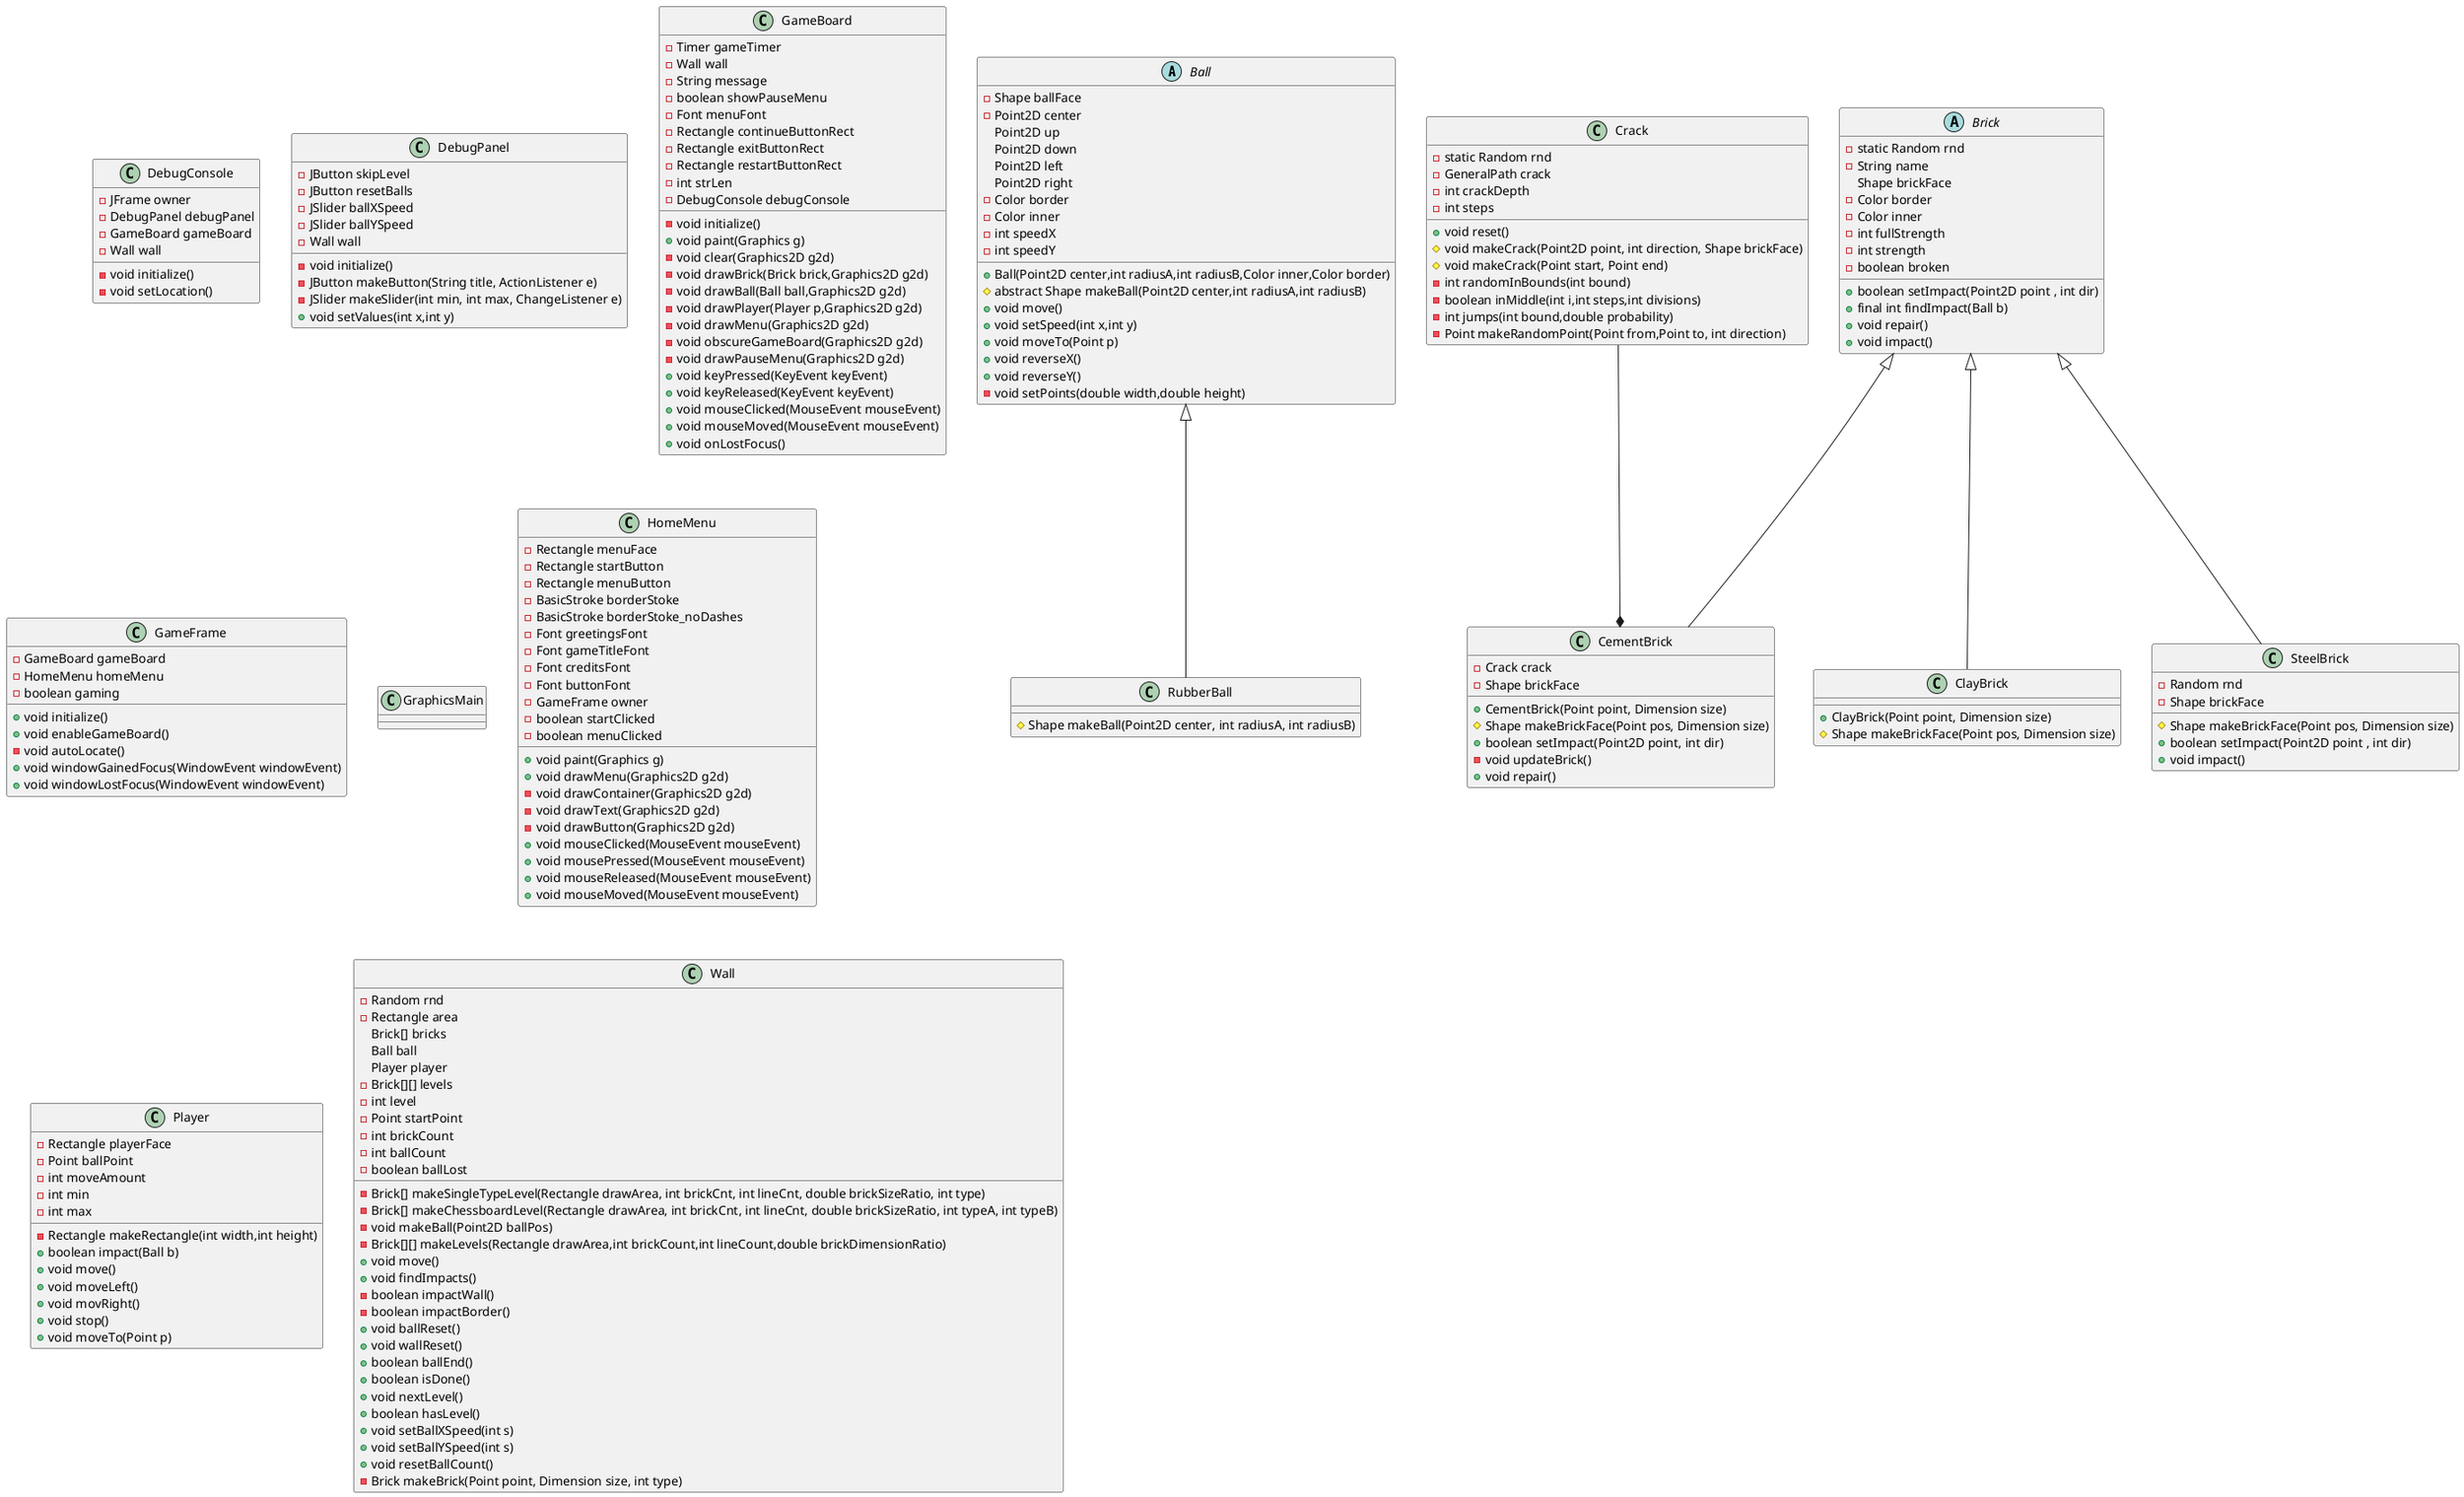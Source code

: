 @startuml
'https://plantuml.com/class-diagram

abstract class Ball{
    - Shape ballFace
    - Point2D center
    Point2D up
    Point2D down
    Point2D left
    Point2D right
    - Color border
    - Color inner
    - int speedX
    - int speedY
    + Ball(Point2D center,int radiusA,int radiusB,Color inner,Color border)
    # abstract Shape makeBall(Point2D center,int radiusA,int radiusB)
    + void move()
    + void setSpeed(int x,int y)
    + void moveTo(Point p)
    + void reverseX()
    + void reverseY()
    - void setPoints(double width,double height)
}

abstract class Brick{
    - static Random rnd
    - String name
    Shape brickFace
    - Color border
    - Color inner
    - int fullStrength
    - int strength
    - boolean broken
    + boolean setImpact(Point2D point , int dir)
    + final int findImpact(Ball b)
    + void repair()
    + void impact()
}

class CementBrick{
    - Crack crack
    - Shape brickFace
    + CementBrick(Point point, Dimension size)
    # Shape makeBrickFace(Point pos, Dimension size)
    + boolean setImpact(Point2D point, int dir)
    - void updateBrick()
    + void repair()
}

class ClayBrick{
    + ClayBrick(Point point, Dimension size)
    # Shape makeBrickFace(Point pos, Dimension size)
}

class Crack{
    - static Random rnd
    - GeneralPath crack
    - int crackDepth
    - int steps
    + void reset()
    # void makeCrack(Point2D point, int direction, Shape brickFace)
    # void makeCrack(Point start, Point end)
    - int randomInBounds(int bound)
    - boolean inMiddle(int i,int steps,int divisions)
    - int jumps(int bound,double probability)
    - Point makeRandomPoint(Point from,Point to, int direction)
}

class DebugConsole{
    - JFrame owner
    - DebugPanel debugPanel
    - GameBoard gameBoard
    - Wall wall
    - void initialize()
    - void setLocation()
}

class DebugPanel{
    - JButton skipLevel
    - JButton resetBalls
    - JSlider ballXSpeed
    - JSlider ballYSpeed
    - Wall wall
    - void initialize()
    - JButton makeButton(String title, ActionListener e)
    - JSlider makeSlider(int min, int max, ChangeListener e)
    + void setValues(int x,int y)
}

class GameBoard{
    - Timer gameTimer
    - Wall wall
    - String message
    - boolean showPauseMenu
    - Font menuFont
    - Rectangle continueButtonRect
    - Rectangle exitButtonRect
    - Rectangle restartButtonRect
    - int strLen
    - DebugConsole debugConsole
    - void initialize()
    + void paint(Graphics g)
    - void clear(Graphics2D g2d)
    - void drawBrick(Brick brick,Graphics2D g2d)
    - void drawBall(Ball ball,Graphics2D g2d)
    - void drawPlayer(Player p,Graphics2D g2d)
    - void drawMenu(Graphics2D g2d)
    - void obscureGameBoard(Graphics2D g2d)
    - void drawPauseMenu(Graphics2D g2d)
    + void keyPressed(KeyEvent keyEvent)
    + void keyReleased(KeyEvent keyEvent)
    + void mouseClicked(MouseEvent mouseEvent)
    + void mouseMoved(MouseEvent mouseEvent)
    + void onLostFocus()
}

class GameFrame{
    - GameBoard gameBoard
    - HomeMenu homeMenu
    - boolean gaming
    + void initialize()
    + void enableGameBoard()
    - void autoLocate()
    + void windowGainedFocus(WindowEvent windowEvent)
    + void windowLostFocus(WindowEvent windowEvent)
}

class GraphicsMain{

}

class HomeMenu{
    - Rectangle menuFace
    - Rectangle startButton
    - Rectangle menuButton
    - BasicStroke borderStoke
    - BasicStroke borderStoke_noDashes
    - Font greetingsFont
    - Font gameTitleFont
    - Font creditsFont
    - Font buttonFont
    - GameFrame owner
    - boolean startClicked
    - boolean menuClicked
    + void paint(Graphics g)
    + void drawMenu(Graphics2D g2d)
    - void drawContainer(Graphics2D g2d)
    - void drawText(Graphics2D g2d)
    - void drawButton(Graphics2D g2d)
    + void mouseClicked(MouseEvent mouseEvent)
    + void mousePressed(MouseEvent mouseEvent)
    + void mouseReleased(MouseEvent mouseEvent)
    + void mouseMoved(MouseEvent mouseEvent)
}

class Player{
    - Rectangle playerFace
    - Point ballPoint
    - int moveAmount
    - int min
    - int max
    - Rectangle makeRectangle(int width,int height)
    + boolean impact(Ball b)
    + void move()
    + void moveLeft()
    + void movRight()
    + void stop()
    + void moveTo(Point p)
}

class RubberBall{
    # Shape makeBall(Point2D center, int radiusA, int radiusB)
}

class SteelBrick{
    - Random rnd
    - Shape brickFace
    # Shape makeBrickFace(Point pos, Dimension size)
    + boolean setImpact(Point2D point , int dir)
    + void impact()
}

class Wall{
    - Random rnd
    - Rectangle area
    Brick[] bricks
    Ball ball
    Player player
    - Brick[][] levels
    - int level
    - Point startPoint
    - int brickCount
    - int ballCount
    - boolean ballLost
    - Brick[] makeSingleTypeLevel(Rectangle drawArea, int brickCnt, int lineCnt, double brickSizeRatio, int type)
    - Brick[] makeChessboardLevel(Rectangle drawArea, int brickCnt, int lineCnt, double brickSizeRatio, int typeA, int typeB)
    - void makeBall(Point2D ballPos)
    - Brick[][] makeLevels(Rectangle drawArea,int brickCount,int lineCount,double brickDimensionRatio)
    + void move()
    + void findImpacts()
    - boolean impactWall()
    - boolean impactBorder()
    + void ballReset()
    + void wallReset()
    + boolean ballEnd()
    + boolean isDone()
    + void nextLevel()
    + boolean hasLevel()
    + void setBallXSpeed(int s)
    + void setBallYSpeed(int s)
    + void resetBallCount()
    - Brick makeBrick(Point point, Dimension size, int type)
}

Brick <|-- CementBrick
Brick <|-- ClayBrick
Brick <|-- SteelBrick

Crack --* CementBrick

Ball <|-- RubberBall

@enduml